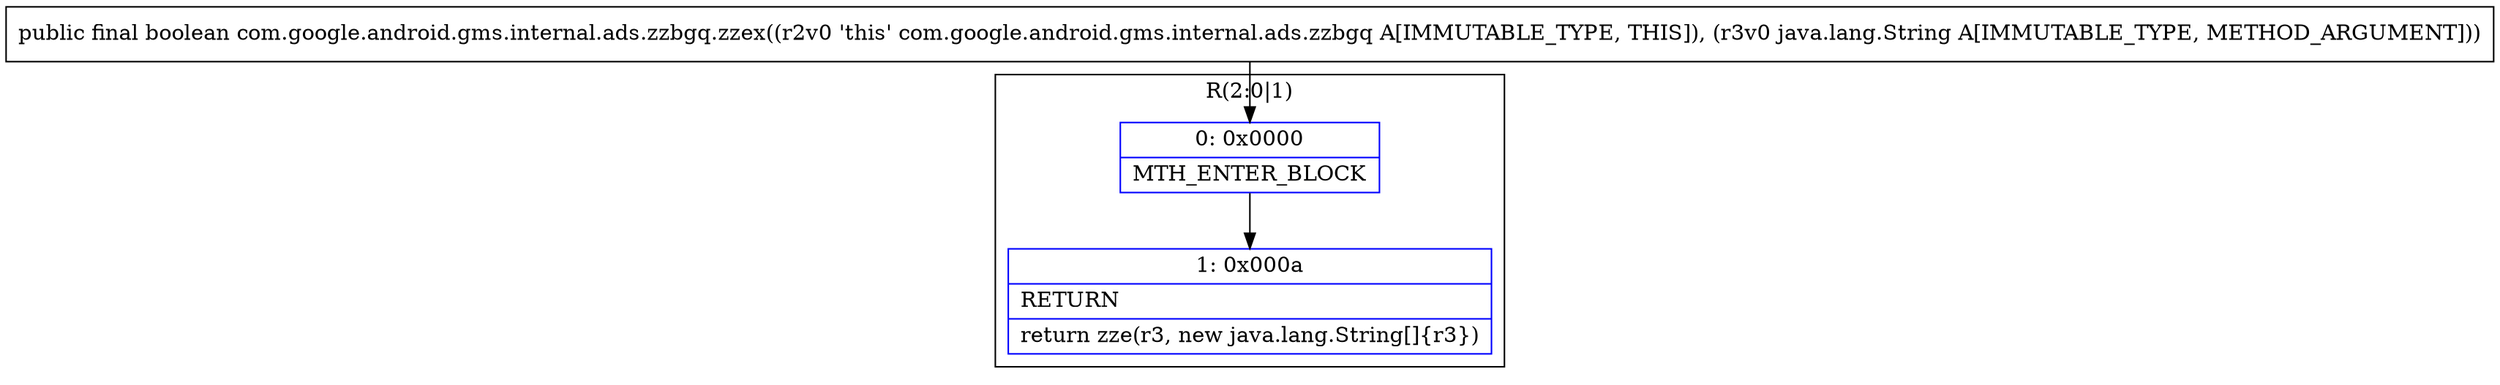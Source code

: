 digraph "CFG forcom.google.android.gms.internal.ads.zzbgq.zzex(Ljava\/lang\/String;)Z" {
subgraph cluster_Region_671744542 {
label = "R(2:0|1)";
node [shape=record,color=blue];
Node_0 [shape=record,label="{0\:\ 0x0000|MTH_ENTER_BLOCK\l}"];
Node_1 [shape=record,label="{1\:\ 0x000a|RETURN\l|return zze(r3, new java.lang.String[]\{r3\})\l}"];
}
MethodNode[shape=record,label="{public final boolean com.google.android.gms.internal.ads.zzbgq.zzex((r2v0 'this' com.google.android.gms.internal.ads.zzbgq A[IMMUTABLE_TYPE, THIS]), (r3v0 java.lang.String A[IMMUTABLE_TYPE, METHOD_ARGUMENT])) }"];
MethodNode -> Node_0;
Node_0 -> Node_1;
}

